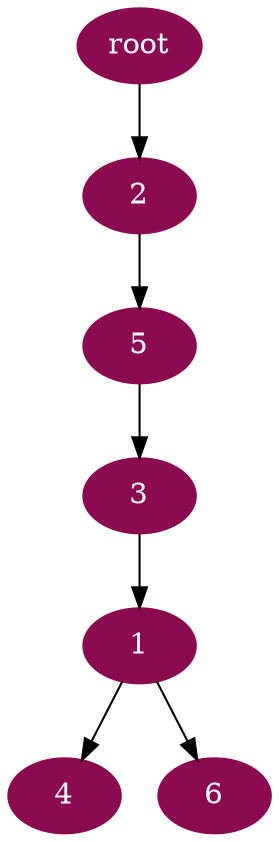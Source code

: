 digraph G {
node [color=deeppink4, style=filled, fontcolor=white];
3 -> 1;
"root" -> 2;
5 -> 3;
1 -> 4;
2 -> 5;
1 -> 6;
}
